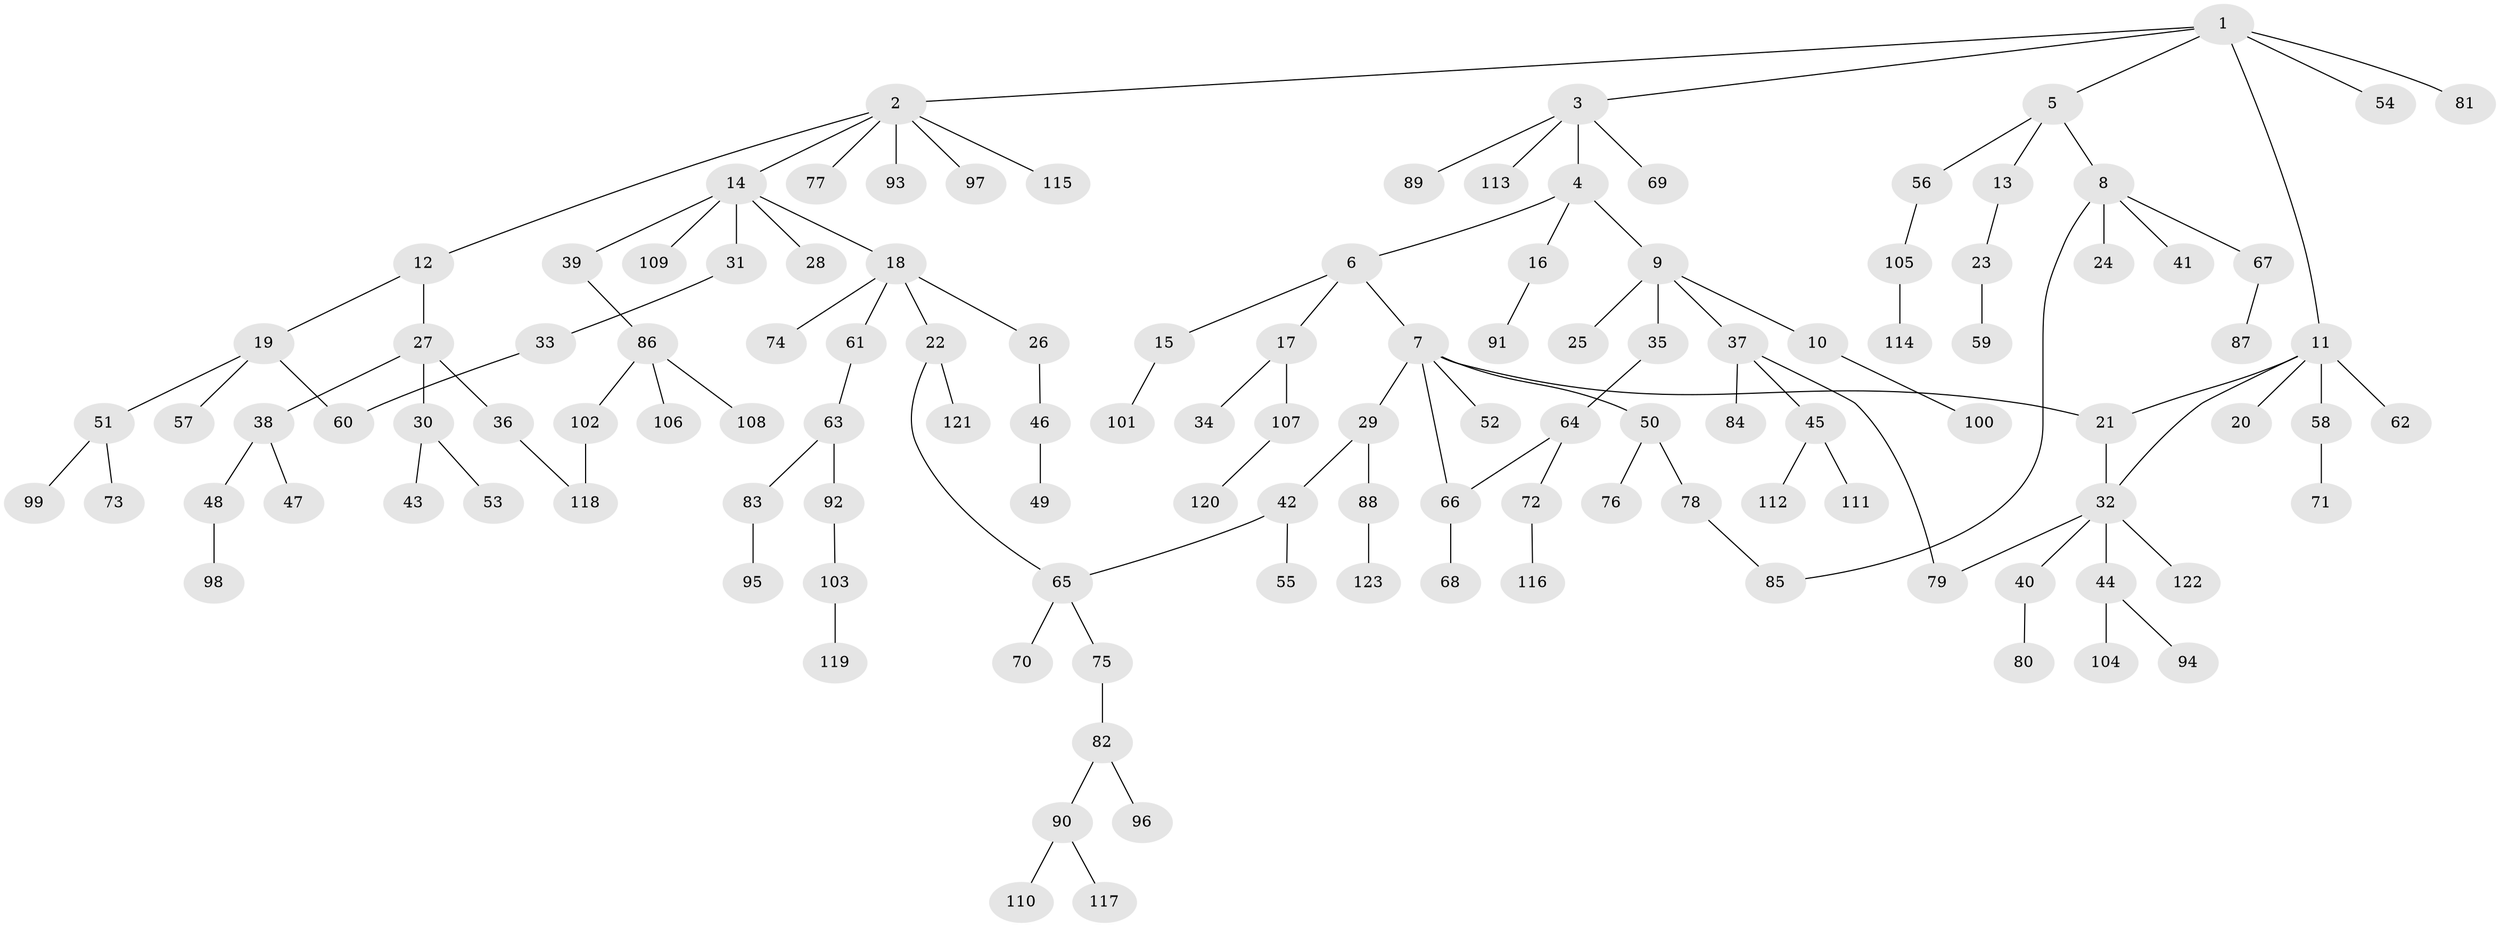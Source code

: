 // Generated by graph-tools (version 1.1) at 2025/42/03/09/25 04:42:11]
// undirected, 123 vertices, 130 edges
graph export_dot {
graph [start="1"]
  node [color=gray90,style=filled];
  1;
  2;
  3;
  4;
  5;
  6;
  7;
  8;
  9;
  10;
  11;
  12;
  13;
  14;
  15;
  16;
  17;
  18;
  19;
  20;
  21;
  22;
  23;
  24;
  25;
  26;
  27;
  28;
  29;
  30;
  31;
  32;
  33;
  34;
  35;
  36;
  37;
  38;
  39;
  40;
  41;
  42;
  43;
  44;
  45;
  46;
  47;
  48;
  49;
  50;
  51;
  52;
  53;
  54;
  55;
  56;
  57;
  58;
  59;
  60;
  61;
  62;
  63;
  64;
  65;
  66;
  67;
  68;
  69;
  70;
  71;
  72;
  73;
  74;
  75;
  76;
  77;
  78;
  79;
  80;
  81;
  82;
  83;
  84;
  85;
  86;
  87;
  88;
  89;
  90;
  91;
  92;
  93;
  94;
  95;
  96;
  97;
  98;
  99;
  100;
  101;
  102;
  103;
  104;
  105;
  106;
  107;
  108;
  109;
  110;
  111;
  112;
  113;
  114;
  115;
  116;
  117;
  118;
  119;
  120;
  121;
  122;
  123;
  1 -- 2;
  1 -- 3;
  1 -- 5;
  1 -- 11;
  1 -- 54;
  1 -- 81;
  2 -- 12;
  2 -- 14;
  2 -- 77;
  2 -- 93;
  2 -- 97;
  2 -- 115;
  3 -- 4;
  3 -- 69;
  3 -- 89;
  3 -- 113;
  4 -- 6;
  4 -- 9;
  4 -- 16;
  5 -- 8;
  5 -- 13;
  5 -- 56;
  6 -- 7;
  6 -- 15;
  6 -- 17;
  7 -- 21;
  7 -- 29;
  7 -- 50;
  7 -- 52;
  7 -- 66;
  8 -- 24;
  8 -- 41;
  8 -- 67;
  8 -- 85;
  9 -- 10;
  9 -- 25;
  9 -- 35;
  9 -- 37;
  10 -- 100;
  11 -- 20;
  11 -- 58;
  11 -- 62;
  11 -- 32;
  11 -- 21;
  12 -- 19;
  12 -- 27;
  13 -- 23;
  14 -- 18;
  14 -- 28;
  14 -- 31;
  14 -- 39;
  14 -- 109;
  15 -- 101;
  16 -- 91;
  17 -- 34;
  17 -- 107;
  18 -- 22;
  18 -- 26;
  18 -- 61;
  18 -- 74;
  19 -- 51;
  19 -- 57;
  19 -- 60;
  21 -- 32;
  22 -- 65;
  22 -- 121;
  23 -- 59;
  26 -- 46;
  27 -- 30;
  27 -- 36;
  27 -- 38;
  29 -- 42;
  29 -- 88;
  30 -- 43;
  30 -- 53;
  31 -- 33;
  32 -- 40;
  32 -- 44;
  32 -- 122;
  32 -- 79;
  33 -- 60;
  35 -- 64;
  36 -- 118;
  37 -- 45;
  37 -- 79;
  37 -- 84;
  38 -- 47;
  38 -- 48;
  39 -- 86;
  40 -- 80;
  42 -- 55;
  42 -- 65;
  44 -- 94;
  44 -- 104;
  45 -- 111;
  45 -- 112;
  46 -- 49;
  48 -- 98;
  50 -- 76;
  50 -- 78;
  51 -- 73;
  51 -- 99;
  56 -- 105;
  58 -- 71;
  61 -- 63;
  63 -- 83;
  63 -- 92;
  64 -- 72;
  64 -- 66;
  65 -- 70;
  65 -- 75;
  66 -- 68;
  67 -- 87;
  72 -- 116;
  75 -- 82;
  78 -- 85;
  82 -- 90;
  82 -- 96;
  83 -- 95;
  86 -- 102;
  86 -- 106;
  86 -- 108;
  88 -- 123;
  90 -- 110;
  90 -- 117;
  92 -- 103;
  102 -- 118;
  103 -- 119;
  105 -- 114;
  107 -- 120;
}
